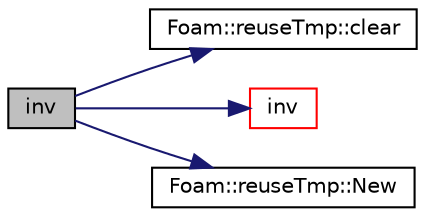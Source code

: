 digraph "inv"
{
  bgcolor="transparent";
  edge [fontname="Helvetica",fontsize="10",labelfontname="Helvetica",labelfontsize="10"];
  node [fontname="Helvetica",fontsize="10",shape=record];
  rankdir="LR";
  Node1 [label="inv",height=0.2,width=0.4,color="black", fillcolor="grey75", style="filled", fontcolor="black"];
  Node1 -> Node2 [color="midnightblue",fontsize="10",style="solid",fontname="Helvetica"];
  Node2 [label="Foam::reuseTmp::clear",height=0.2,width=0.4,color="black",URL="$a02164.html#a8ca867fc602373164df237bfc74061d3"];
  Node1 -> Node3 [color="midnightblue",fontsize="10",style="solid",fontname="Helvetica"];
  Node3 [label="inv",height=0.2,width=0.4,color="red",URL="$a10725.html#ac51979edadae5b8ade119dd30b88e381"];
  Node1 -> Node4 [color="midnightblue",fontsize="10",style="solid",fontname="Helvetica"];
  Node4 [label="Foam::reuseTmp::New",height=0.2,width=0.4,color="black",URL="$a02164.html#a9776d70803cae65094c1c967216fed43"];
}
